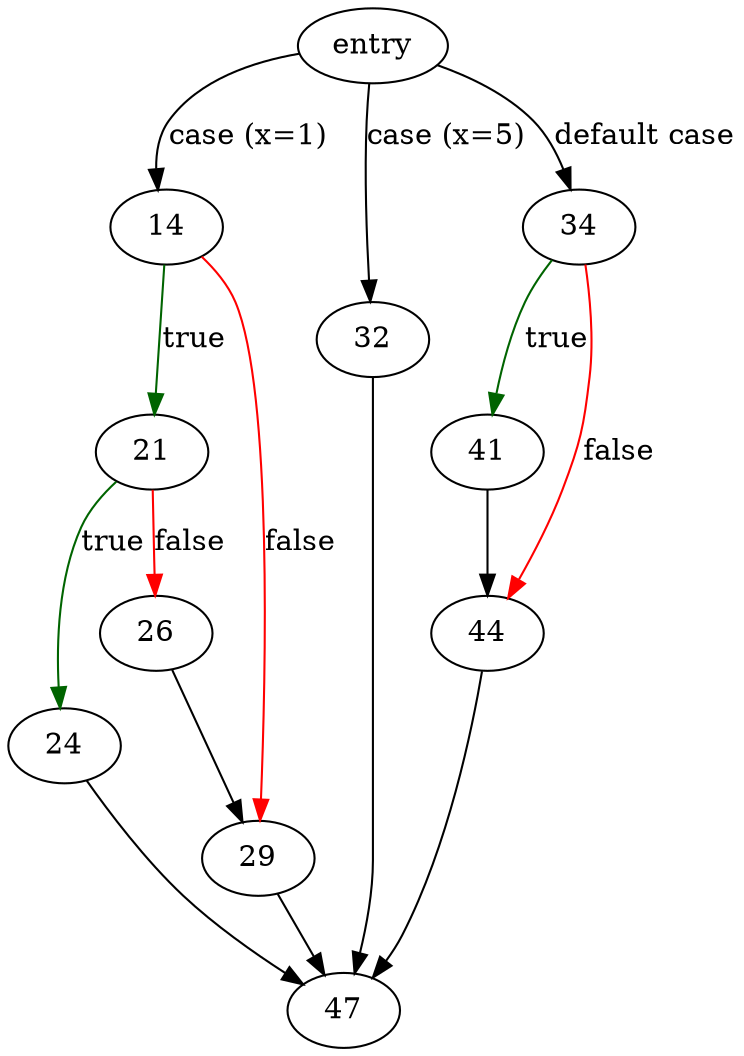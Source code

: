 digraph "absFunc" {
	// Node definitions.
	3 [label=entry];
	14;
	21;
	24;
	26;
	29;
	32;
	34;
	41;
	44;
	47;

	// Edge definitions.
	3 -> 14 [label="case (x=1)"];
	3 -> 32 [label="case (x=5)"];
	3 -> 34 [label="default case"];
	14 -> 21 [
		color=darkgreen
		label=true
	];
	14 -> 29 [
		color=red
		label=false
	];
	21 -> 24 [
		color=darkgreen
		label=true
	];
	21 -> 26 [
		color=red
		label=false
	];
	24 -> 47;
	26 -> 29;
	29 -> 47;
	32 -> 47;
	34 -> 41 [
		color=darkgreen
		label=true
	];
	34 -> 44 [
		color=red
		label=false
	];
	41 -> 44;
	44 -> 47;
}